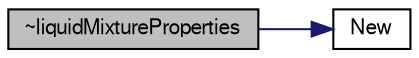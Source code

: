 digraph "~liquidMixtureProperties"
{
  bgcolor="transparent";
  edge [fontname="FreeSans",fontsize="10",labelfontname="FreeSans",labelfontsize="10"];
  node [fontname="FreeSans",fontsize="10",shape=record];
  rankdir="LR";
  Node309 [label="~liquidMixtureProperties",height=0.2,width=0.4,color="black", fillcolor="grey75", style="filled", fontcolor="black"];
  Node309 -> Node310 [color="midnightblue",fontsize="10",style="solid",fontname="FreeSans"];
  Node310 [label="New",height=0.2,width=0.4,color="black",URL="$a29842.html#a1fc87c501f8c5f392823eea44bcfe989",tooltip="Select construct from dictionary. "];
}
